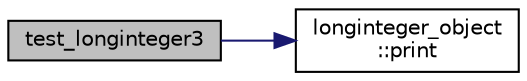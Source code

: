 digraph "test_longinteger3"
{
  edge [fontname="Helvetica",fontsize="10",labelfontname="Helvetica",labelfontsize="10"];
  node [fontname="Helvetica",fontsize="10",shape=record];
  rankdir="LR";
  Node784 [label="test_longinteger3",height=0.2,width=0.4,color="black", fillcolor="grey75", style="filled", fontcolor="black"];
  Node784 -> Node785 [color="midnightblue",fontsize="10",style="solid",fontname="Helvetica"];
  Node785 [label="longinteger_object\l::print",height=0.2,width=0.4,color="black", fillcolor="white", style="filled",URL="$dd/d7e/classlonginteger__object.html#a73cc30b986d4e9301bfb5562a09607f8"];
}
